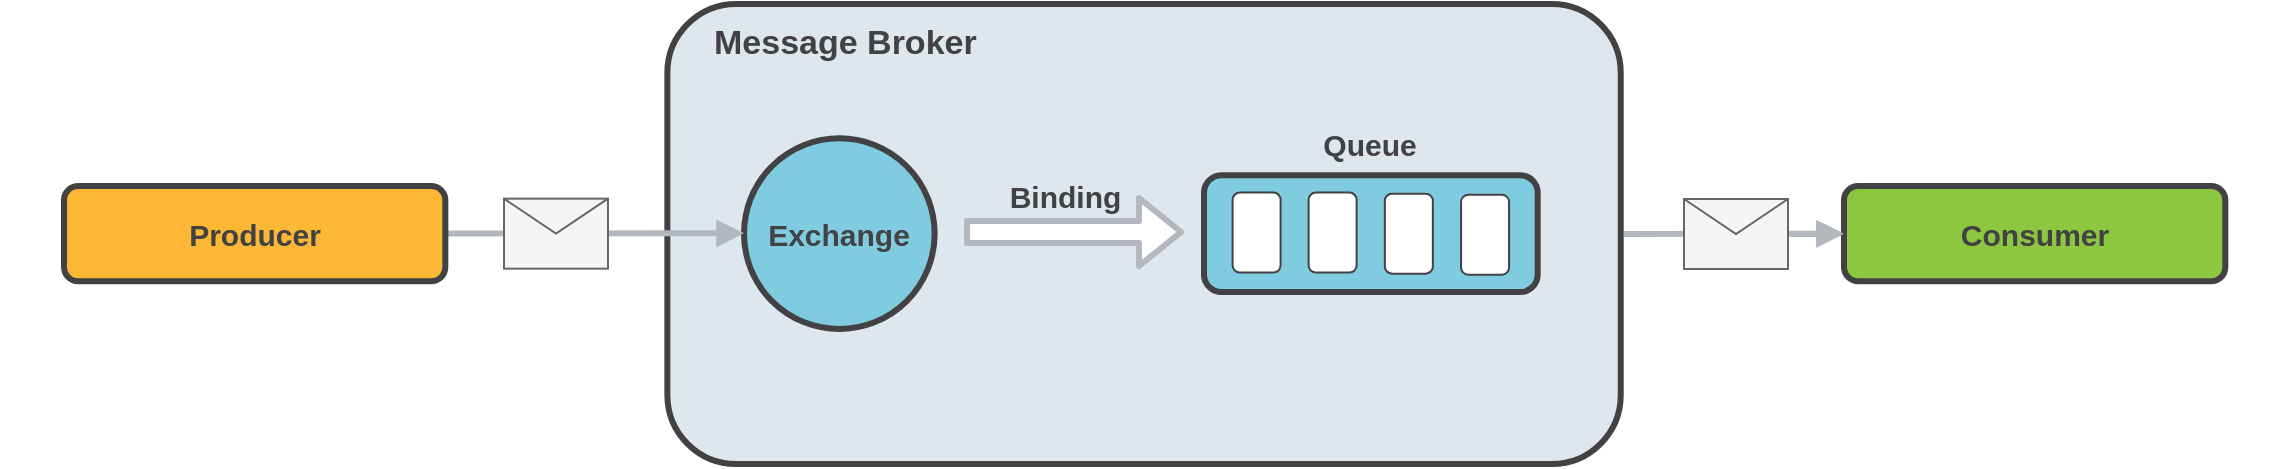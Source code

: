 <mxfile version="14.9.6" type="device"><diagram id="S4BCiw3jpnhNE2uJXOds" name="Pagina-1"><mxGraphModel dx="1185" dy="685" grid="1" gridSize="10" guides="1" tooltips="1" connect="1" arrows="1" fold="1" page="1" pageScale="1" pageWidth="1150" pageHeight="250" math="0" shadow="0"><root><mxCell id="0"/><mxCell id="1" parent="0"/><mxCell id="FLDKZI1rMi-inCmot-r2-92" value="" style="group" vertex="1" connectable="0" parent="1"><mxGeometry y="10" width="1144.04" height="230" as="geometry"/></mxCell><mxCell id="FLDKZI1rMi-inCmot-r2-88" style="rounded=1;sketch=0;orthogonalLoop=1;jettySize=auto;html=1;shadow=0;fontSize=15;fontColor=#424143;endArrow=block;endFill=1;strokeWidth=3;gradientColor=none;fillColor=#B2B8BE;strokeColor=#B2B8BE;" edge="1" parent="FLDKZI1rMi-inCmot-r2-92" target="FLDKZI1rMi-inCmot-r2-6"><mxGeometry relative="1" as="geometry"><mxPoint x="812.003" y="115.0" as="sourcePoint"/><mxPoint x="972" y="115" as="targetPoint"/></mxGeometry></mxCell><mxCell id="FLDKZI1rMi-inCmot-r2-26" value="" style="group;aspect=fixed;" vertex="1" connectable="0" parent="FLDKZI1rMi-inCmot-r2-92"><mxGeometry width="1144.04" height="230" as="geometry"/></mxCell><mxCell id="FLDKZI1rMi-inCmot-r2-5" value="" style="rounded=1;whiteSpace=wrap;html=1;fillColor=#DEE7EE;strokeColor=#424143;strokeWidth=3;" vertex="1" parent="FLDKZI1rMi-inCmot-r2-26"><mxGeometry x="333.678" width="476.683" height="230" as="geometry"/></mxCell><mxCell id="FLDKZI1rMi-inCmot-r2-6" value="&lt;font style=&quot;font-size: 15px&quot; color=&quot;#424143&quot;&gt;&lt;b&gt;Consumer&lt;/b&gt;&lt;/font&gt;" style="rounded=1;whiteSpace=wrap;html=1;fillColor=#8dc73f;strokeWidth=3;strokeColor=#424143;" vertex="1" parent="FLDKZI1rMi-inCmot-r2-26"><mxGeometry x="921.997" y="90.996" width="190.673" height="47.668" as="geometry"/></mxCell><mxCell id="FLDKZI1rMi-inCmot-r2-9" value="&lt;font size=&quot;1&quot; color=&quot;#424143&quot;&gt;&lt;b style=&quot;font-size: 15px&quot;&gt;Exchange&lt;/b&gt;&lt;/font&gt;" style="ellipse;whiteSpace=wrap;html=1;aspect=fixed;fillColor=#7FCCE0;strokeColor=#424143;strokeWidth=3;" vertex="1" parent="FLDKZI1rMi-inCmot-r2-26"><mxGeometry x="371.997" y="67.162" width="95.336" height="95.336" as="geometry"/></mxCell><mxCell id="FLDKZI1rMi-inCmot-r2-87" style="rounded=1;sketch=0;orthogonalLoop=1;jettySize=auto;html=1;shadow=0;fontSize=15;fontColor=#424143;endArrow=block;endFill=1;strokeWidth=3;gradientColor=none;fillColor=#B2B8BE;strokeColor=#B2B8BE;" edge="1" parent="FLDKZI1rMi-inCmot-r2-26" source="FLDKZI1rMi-inCmot-r2-2" target="FLDKZI1rMi-inCmot-r2-9"><mxGeometry relative="1" as="geometry"/></mxCell><mxCell id="FLDKZI1rMi-inCmot-r2-2" value="&lt;font color=&quot;#424143&quot; size=&quot;1&quot;&gt;&lt;b style=&quot;font-size: 15px&quot;&gt;Producer&lt;/b&gt;&lt;/font&gt;" style="rounded=1;whiteSpace=wrap;html=1;strokeColor=#424143;fillColor=#FCB835;strokeWidth=3;" vertex="1" parent="FLDKZI1rMi-inCmot-r2-26"><mxGeometry x="32" y="90.996" width="190.673" height="47.668" as="geometry"/></mxCell><mxCell id="FLDKZI1rMi-inCmot-r2-24" value="" style="group;" vertex="1" connectable="0" parent="FLDKZI1rMi-inCmot-r2-26"><mxGeometry x="601.998" y="85.633" width="166.839" height="58.394" as="geometry"/></mxCell><mxCell id="FLDKZI1rMi-inCmot-r2-27" value="" style="rounded=1;whiteSpace=wrap;html=1;strokeColor=#424143;strokeWidth=1;fillColor=#FFFFFF;" vertex="1" parent="FLDKZI1rMi-inCmot-r2-24"><mxGeometry x="52.312" y="8.647" width="24" height="40" as="geometry"/></mxCell><mxCell id="FLDKZI1rMi-inCmot-r2-53" value="" style="group" vertex="1" connectable="0" parent="FLDKZI1rMi-inCmot-r2-24"><mxGeometry width="166.839" height="58.394" as="geometry"/></mxCell><mxCell id="FLDKZI1rMi-inCmot-r2-13" value="" style="rounded=1;whiteSpace=wrap;html=1;strokeWidth=3;fillColor=#7FCCE0;strokeColor=#424143;" vertex="1" parent="FLDKZI1rMi-inCmot-r2-53"><mxGeometry width="166.839" height="58.394" as="geometry"/></mxCell><mxCell id="FLDKZI1rMi-inCmot-r2-52" value="" style="group" vertex="1" connectable="0" parent="FLDKZI1rMi-inCmot-r2-53"><mxGeometry x="14.302" y="8.647" width="138.23" height="41.1" as="geometry"/></mxCell><mxCell id="FLDKZI1rMi-inCmot-r2-29" value="" style="rounded=1;whiteSpace=wrap;html=1;strokeColor=#424143;strokeWidth=1;fillColor=#FFFFFF;" vertex="1" parent="FLDKZI1rMi-inCmot-r2-52"><mxGeometry width="24" height="40" as="geometry"/></mxCell><mxCell id="FLDKZI1rMi-inCmot-r2-46" value="" style="rounded=1;whiteSpace=wrap;html=1;strokeColor=#424143;strokeWidth=1;fillColor=#FFFFFF;" vertex="1" parent="FLDKZI1rMi-inCmot-r2-52"><mxGeometry x="76.12" y="0.55" width="24" height="40" as="geometry"/></mxCell><mxCell id="FLDKZI1rMi-inCmot-r2-49" value="" style="rounded=1;whiteSpace=wrap;html=1;strokeColor=#424143;strokeWidth=1;fillColor=#FFFFFF;" vertex="1" parent="FLDKZI1rMi-inCmot-r2-52"><mxGeometry x="38.01" width="24" height="40" as="geometry"/></mxCell><mxCell id="FLDKZI1rMi-inCmot-r2-50" value="" style="rounded=1;whiteSpace=wrap;html=1;strokeColor=#424143;strokeWidth=1;fillColor=#FFFFFF;" vertex="1" parent="FLDKZI1rMi-inCmot-r2-52"><mxGeometry x="114.23" y="1.1" width="24" height="40" as="geometry"/></mxCell><mxCell id="FLDKZI1rMi-inCmot-r2-71" value="&lt;b&gt;&lt;font style=&quot;font-size: 15px&quot; color=&quot;#424143&quot;&gt;Queue&lt;/font&gt;&lt;/b&gt;" style="text;html=1;strokeColor=none;fillColor=none;align=center;verticalAlign=middle;whiteSpace=wrap;rounded=0;" vertex="1" parent="FLDKZI1rMi-inCmot-r2-26"><mxGeometry x="665.42" y="60" width="40" height="20" as="geometry"/></mxCell><mxCell id="FLDKZI1rMi-inCmot-r2-72" value="" style="endArrow=open;html=1;endFill=0;strokeWidth=3;shape=flexArrow;gradientColor=#ffffff;strokeColor=#b2b8be;width=9;fillColor=#ffffff;" edge="1" parent="FLDKZI1rMi-inCmot-r2-26"><mxGeometry width="50" height="50" relative="1" as="geometry"><mxPoint x="482" y="114" as="sourcePoint"/><mxPoint x="592" y="114" as="targetPoint"/><Array as="points"/></mxGeometry></mxCell><mxCell id="FLDKZI1rMi-inCmot-r2-79" value="Binding" style="edgeLabel;align=center;verticalAlign=middle;resizable=0;points=[];fontStyle=1;fontSize=15;fontColor=#424143;labelBackgroundColor=none;" vertex="1" connectable="0" parent="FLDKZI1rMi-inCmot-r2-72"><mxGeometry x="-0.317" y="-1" relative="1" as="geometry"><mxPoint x="13" y="-20" as="offset"/></mxGeometry></mxCell><mxCell id="FLDKZI1rMi-inCmot-r2-90" value="" style="verticalLabelPosition=bottom;shadow=0;dashed=0;align=center;html=1;verticalAlign=top;strokeWidth=1;shape=mxgraph.mockup.misc.mail2;strokeColor=#666666;fontSize=15;fillColor=#f5f5f5;fontColor=#333333;" vertex="1" parent="FLDKZI1rMi-inCmot-r2-26"><mxGeometry x="252" y="97.33" width="52" height="35" as="geometry"/></mxCell><mxCell id="FLDKZI1rMi-inCmot-r2-94" value="" style="edgeStyle=none;rounded=1;sketch=0;orthogonalLoop=1;jettySize=auto;html=1;shadow=0;fontSize=15;fontColor=#424143;endArrow=block;endFill=1;strokeColor=#B2B8BE;strokeWidth=3;fillColor=#B2B8BE;gradientColor=none;" edge="1" parent="FLDKZI1rMi-inCmot-r2-26" source="FLDKZI1rMi-inCmot-r2-91" target="FLDKZI1rMi-inCmot-r2-6"><mxGeometry relative="1" as="geometry"/></mxCell><mxCell id="FLDKZI1rMi-inCmot-r2-91" value="" style="verticalLabelPosition=bottom;shadow=0;dashed=0;align=center;html=1;verticalAlign=top;strokeWidth=1;shape=mxgraph.mockup.misc.mail2;strokeColor=#666666;fontSize=15;fillColor=#f5f5f5;fontColor=#333333;" vertex="1" parent="FLDKZI1rMi-inCmot-r2-26"><mxGeometry x="842" y="97.5" width="52" height="35" as="geometry"/></mxCell><mxCell id="FLDKZI1rMi-inCmot-r2-93" value="&lt;b&gt;&lt;font style=&quot;font-size: 17px&quot;&gt;Message Broker&lt;/font&gt;&lt;/b&gt;" style="text;html=1;align=left;verticalAlign=middle;resizable=0;points=[];autosize=1;strokeColor=none;fontSize=15;fontColor=#424143;" vertex="1" parent="FLDKZI1rMi-inCmot-r2-26"><mxGeometry x="354.66" y="10" width="150" height="20" as="geometry"/></mxCell></root></mxGraphModel></diagram></mxfile>